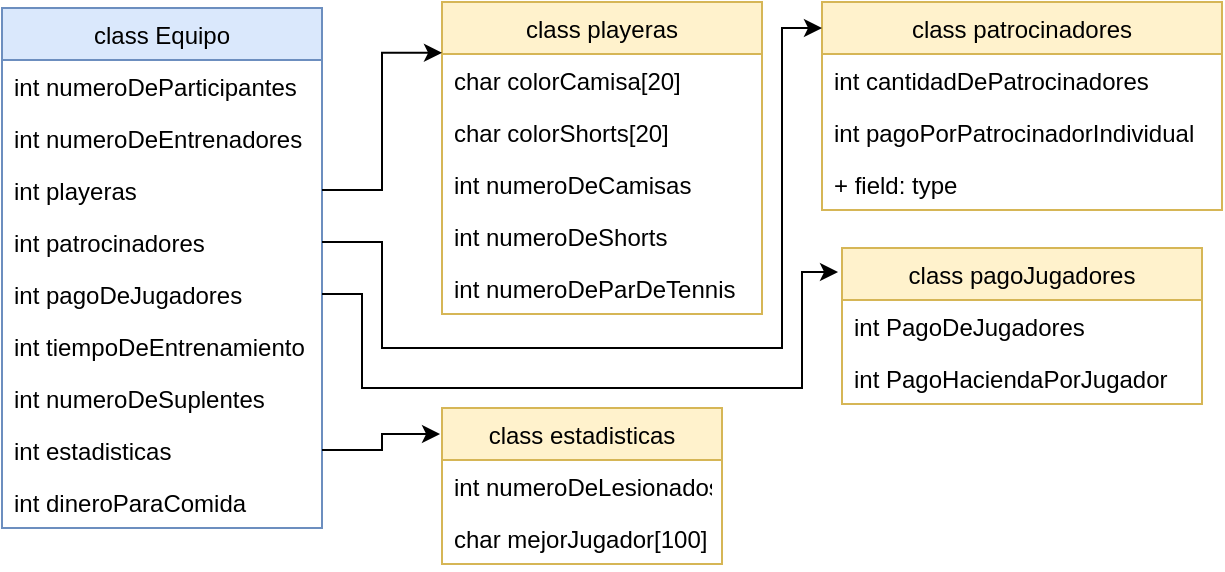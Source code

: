 <mxfile version="20.8.23" type="github">
  <diagram name="Página-1" id="gicYPCMdAOHdztm5mdr9">
    <mxGraphModel dx="880" dy="476" grid="1" gridSize="10" guides="1" tooltips="1" connect="1" arrows="1" fold="1" page="1" pageScale="1" pageWidth="827" pageHeight="1169" math="0" shadow="0">
      <root>
        <mxCell id="0" />
        <mxCell id="1" parent="0" />
        <mxCell id="f4sCcM1gQ5uB72wHh5gj-1" value="class Equipo" style="swimlane;fontStyle=0;childLayout=stackLayout;horizontal=1;startSize=26;fillColor=#dae8fc;horizontalStack=0;resizeParent=1;resizeParentMax=0;resizeLast=0;collapsible=1;marginBottom=0;strokeColor=#6c8ebf;" vertex="1" parent="1">
          <mxGeometry x="70" y="30" width="160" height="260" as="geometry" />
        </mxCell>
        <mxCell id="f4sCcM1gQ5uB72wHh5gj-2" value="int numeroDeParticipantes" style="text;strokeColor=none;fillColor=none;align=left;verticalAlign=top;spacingLeft=4;spacingRight=4;overflow=hidden;rotatable=0;points=[[0,0.5],[1,0.5]];portConstraint=eastwest;" vertex="1" parent="f4sCcM1gQ5uB72wHh5gj-1">
          <mxGeometry y="26" width="160" height="26" as="geometry" />
        </mxCell>
        <mxCell id="f4sCcM1gQ5uB72wHh5gj-3" value="int numeroDeEntrenadores" style="text;strokeColor=none;fillColor=none;align=left;verticalAlign=top;spacingLeft=4;spacingRight=4;overflow=hidden;rotatable=0;points=[[0,0.5],[1,0.5]];portConstraint=eastwest;" vertex="1" parent="f4sCcM1gQ5uB72wHh5gj-1">
          <mxGeometry y="52" width="160" height="26" as="geometry" />
        </mxCell>
        <mxCell id="f4sCcM1gQ5uB72wHh5gj-10" value="int playeras" style="text;strokeColor=none;fillColor=none;align=left;verticalAlign=top;spacingLeft=4;spacingRight=4;overflow=hidden;rotatable=0;points=[[0,0.5],[1,0.5]];portConstraint=eastwest;" vertex="1" parent="f4sCcM1gQ5uB72wHh5gj-1">
          <mxGeometry y="78" width="160" height="26" as="geometry" />
        </mxCell>
        <mxCell id="f4sCcM1gQ5uB72wHh5gj-15" value="int patrocinadores" style="text;strokeColor=none;fillColor=none;align=left;verticalAlign=top;spacingLeft=4;spacingRight=4;overflow=hidden;rotatable=0;points=[[0,0.5],[1,0.5]];portConstraint=eastwest;" vertex="1" parent="f4sCcM1gQ5uB72wHh5gj-1">
          <mxGeometry y="104" width="160" height="26" as="geometry" />
        </mxCell>
        <mxCell id="f4sCcM1gQ5uB72wHh5gj-31" value="int pagoDeJugadores" style="text;strokeColor=none;fillColor=none;align=left;verticalAlign=top;spacingLeft=4;spacingRight=4;overflow=hidden;rotatable=0;points=[[0,0.5],[1,0.5]];portConstraint=eastwest;" vertex="1" parent="f4sCcM1gQ5uB72wHh5gj-1">
          <mxGeometry y="130" width="160" height="26" as="geometry" />
        </mxCell>
        <mxCell id="f4sCcM1gQ5uB72wHh5gj-33" value="int tiempoDeEntrenamiento" style="text;strokeColor=none;fillColor=none;align=left;verticalAlign=top;spacingLeft=4;spacingRight=4;overflow=hidden;rotatable=0;points=[[0,0.5],[1,0.5]];portConstraint=eastwest;" vertex="1" parent="f4sCcM1gQ5uB72wHh5gj-1">
          <mxGeometry y="156" width="160" height="26" as="geometry" />
        </mxCell>
        <mxCell id="f4sCcM1gQ5uB72wHh5gj-34" value="int numeroDeSuplentes" style="text;strokeColor=none;fillColor=none;align=left;verticalAlign=top;spacingLeft=4;spacingRight=4;overflow=hidden;rotatable=0;points=[[0,0.5],[1,0.5]];portConstraint=eastwest;" vertex="1" parent="f4sCcM1gQ5uB72wHh5gj-1">
          <mxGeometry y="182" width="160" height="26" as="geometry" />
        </mxCell>
        <mxCell id="f4sCcM1gQ5uB72wHh5gj-35" value="int estadisticas" style="text;strokeColor=none;fillColor=none;align=left;verticalAlign=top;spacingLeft=4;spacingRight=4;overflow=hidden;rotatable=0;points=[[0,0.5],[1,0.5]];portConstraint=eastwest;" vertex="1" parent="f4sCcM1gQ5uB72wHh5gj-1">
          <mxGeometry y="208" width="160" height="26" as="geometry" />
        </mxCell>
        <mxCell id="f4sCcM1gQ5uB72wHh5gj-32" value="int dineroParaComida" style="text;strokeColor=none;fillColor=none;align=left;verticalAlign=top;spacingLeft=4;spacingRight=4;overflow=hidden;rotatable=0;points=[[0,0.5],[1,0.5]];portConstraint=eastwest;" vertex="1" parent="f4sCcM1gQ5uB72wHh5gj-1">
          <mxGeometry y="234" width="160" height="26" as="geometry" />
        </mxCell>
        <mxCell id="f4sCcM1gQ5uB72wHh5gj-5" value="class playeras" style="swimlane;fontStyle=0;childLayout=stackLayout;horizontal=1;startSize=26;fillColor=#fff2cc;horizontalStack=0;resizeParent=1;resizeParentMax=0;resizeLast=0;collapsible=1;marginBottom=0;strokeColor=#d6b656;" vertex="1" parent="1">
          <mxGeometry x="290" y="27" width="160" height="156" as="geometry" />
        </mxCell>
        <mxCell id="f4sCcM1gQ5uB72wHh5gj-6" value="char colorCamisa[20]" style="text;strokeColor=none;fillColor=none;align=left;verticalAlign=top;spacingLeft=4;spacingRight=4;overflow=hidden;rotatable=0;points=[[0,0.5],[1,0.5]];portConstraint=eastwest;" vertex="1" parent="f4sCcM1gQ5uB72wHh5gj-5">
          <mxGeometry y="26" width="160" height="26" as="geometry" />
        </mxCell>
        <mxCell id="f4sCcM1gQ5uB72wHh5gj-7" value="char colorShorts[20]" style="text;strokeColor=none;fillColor=none;align=left;verticalAlign=top;spacingLeft=4;spacingRight=4;overflow=hidden;rotatable=0;points=[[0,0.5],[1,0.5]];portConstraint=eastwest;" vertex="1" parent="f4sCcM1gQ5uB72wHh5gj-5">
          <mxGeometry y="52" width="160" height="26" as="geometry" />
        </mxCell>
        <mxCell id="f4sCcM1gQ5uB72wHh5gj-8" value="int numeroDeCamisas" style="text;strokeColor=none;fillColor=none;align=left;verticalAlign=top;spacingLeft=4;spacingRight=4;overflow=hidden;rotatable=0;points=[[0,0.5],[1,0.5]];portConstraint=eastwest;" vertex="1" parent="f4sCcM1gQ5uB72wHh5gj-5">
          <mxGeometry y="78" width="160" height="26" as="geometry" />
        </mxCell>
        <mxCell id="f4sCcM1gQ5uB72wHh5gj-22" value="int numeroDeShorts" style="text;strokeColor=none;fillColor=none;align=left;verticalAlign=top;spacingLeft=4;spacingRight=4;overflow=hidden;rotatable=0;points=[[0,0.5],[1,0.5]];portConstraint=eastwest;" vertex="1" parent="f4sCcM1gQ5uB72wHh5gj-5">
          <mxGeometry y="104" width="160" height="26" as="geometry" />
        </mxCell>
        <mxCell id="f4sCcM1gQ5uB72wHh5gj-23" value="int numeroDeParDeTennis" style="text;strokeColor=none;fillColor=none;align=left;verticalAlign=top;spacingLeft=4;spacingRight=4;overflow=hidden;rotatable=0;points=[[0,0.5],[1,0.5]];portConstraint=eastwest;" vertex="1" parent="f4sCcM1gQ5uB72wHh5gj-5">
          <mxGeometry y="130" width="160" height="26" as="geometry" />
        </mxCell>
        <mxCell id="f4sCcM1gQ5uB72wHh5gj-11" value="class patrocinadores" style="swimlane;fontStyle=0;childLayout=stackLayout;horizontal=1;startSize=26;fillColor=#fff2cc;horizontalStack=0;resizeParent=1;resizeParentMax=0;resizeLast=0;collapsible=1;marginBottom=0;strokeColor=#d6b656;" vertex="1" parent="1">
          <mxGeometry x="480" y="27" width="200" height="104" as="geometry" />
        </mxCell>
        <mxCell id="f4sCcM1gQ5uB72wHh5gj-12" value="int cantidadDePatrocinadores" style="text;strokeColor=none;fillColor=none;align=left;verticalAlign=top;spacingLeft=4;spacingRight=4;overflow=hidden;rotatable=0;points=[[0,0.5],[1,0.5]];portConstraint=eastwest;" vertex="1" parent="f4sCcM1gQ5uB72wHh5gj-11">
          <mxGeometry y="26" width="200" height="26" as="geometry" />
        </mxCell>
        <mxCell id="f4sCcM1gQ5uB72wHh5gj-13" value="int pagoPorPatrocinadorIndividual" style="text;strokeColor=none;fillColor=none;align=left;verticalAlign=top;spacingLeft=4;spacingRight=4;overflow=hidden;rotatable=0;points=[[0,0.5],[1,0.5]];portConstraint=eastwest;" vertex="1" parent="f4sCcM1gQ5uB72wHh5gj-11">
          <mxGeometry y="52" width="200" height="26" as="geometry" />
        </mxCell>
        <mxCell id="f4sCcM1gQ5uB72wHh5gj-14" value="+ field: type" style="text;strokeColor=none;fillColor=none;align=left;verticalAlign=top;spacingLeft=4;spacingRight=4;overflow=hidden;rotatable=0;points=[[0,0.5],[1,0.5]];portConstraint=eastwest;" vertex="1" parent="f4sCcM1gQ5uB72wHh5gj-11">
          <mxGeometry y="78" width="200" height="26" as="geometry" />
        </mxCell>
        <mxCell id="f4sCcM1gQ5uB72wHh5gj-16" value="class pagoJugadores" style="swimlane;fontStyle=0;childLayout=stackLayout;horizontal=1;startSize=26;fillColor=#fff2cc;horizontalStack=0;resizeParent=1;resizeParentMax=0;resizeLast=0;collapsible=1;marginBottom=0;strokeColor=#d6b656;" vertex="1" parent="1">
          <mxGeometry x="490" y="150" width="180" height="78" as="geometry" />
        </mxCell>
        <mxCell id="f4sCcM1gQ5uB72wHh5gj-17" value="int PagoDeJugadores" style="text;strokeColor=none;fillColor=none;align=left;verticalAlign=top;spacingLeft=4;spacingRight=4;overflow=hidden;rotatable=0;points=[[0,0.5],[1,0.5]];portConstraint=eastwest;" vertex="1" parent="f4sCcM1gQ5uB72wHh5gj-16">
          <mxGeometry y="26" width="180" height="26" as="geometry" />
        </mxCell>
        <mxCell id="f4sCcM1gQ5uB72wHh5gj-18" value="int PagoHaciendaPorJugador" style="text;strokeColor=none;fillColor=none;align=left;verticalAlign=top;spacingLeft=4;spacingRight=4;overflow=hidden;rotatable=0;points=[[0,0.5],[1,0.5]];portConstraint=eastwest;" vertex="1" parent="f4sCcM1gQ5uB72wHh5gj-16">
          <mxGeometry y="52" width="180" height="26" as="geometry" />
        </mxCell>
        <mxCell id="f4sCcM1gQ5uB72wHh5gj-20" style="edgeStyle=orthogonalEdgeStyle;rounded=0;orthogonalLoop=1;jettySize=auto;html=1;entryX=0;entryY=0.163;entryDx=0;entryDy=0;entryPerimeter=0;" edge="1" parent="1" source="f4sCcM1gQ5uB72wHh5gj-10" target="f4sCcM1gQ5uB72wHh5gj-5">
          <mxGeometry relative="1" as="geometry" />
        </mxCell>
        <mxCell id="f4sCcM1gQ5uB72wHh5gj-24" style="edgeStyle=orthogonalEdgeStyle;rounded=0;orthogonalLoop=1;jettySize=auto;html=1;entryX=0;entryY=0.125;entryDx=0;entryDy=0;entryPerimeter=0;" edge="1" parent="1" source="f4sCcM1gQ5uB72wHh5gj-15" target="f4sCcM1gQ5uB72wHh5gj-11">
          <mxGeometry relative="1" as="geometry">
            <Array as="points">
              <mxPoint x="260" y="147" />
              <mxPoint x="260" y="200" />
              <mxPoint x="460" y="200" />
              <mxPoint x="460" y="40" />
            </Array>
          </mxGeometry>
        </mxCell>
        <mxCell id="f4sCcM1gQ5uB72wHh5gj-26" style="edgeStyle=orthogonalEdgeStyle;rounded=0;orthogonalLoop=1;jettySize=auto;html=1;entryX=-0.011;entryY=0.154;entryDx=0;entryDy=0;entryPerimeter=0;exitX=1;exitY=0.5;exitDx=0;exitDy=0;" edge="1" parent="1" source="f4sCcM1gQ5uB72wHh5gj-31" target="f4sCcM1gQ5uB72wHh5gj-16">
          <mxGeometry relative="1" as="geometry">
            <Array as="points">
              <mxPoint x="250" y="173" />
              <mxPoint x="250" y="220" />
              <mxPoint x="470" y="220" />
              <mxPoint x="470" y="162" />
            </Array>
          </mxGeometry>
        </mxCell>
        <mxCell id="f4sCcM1gQ5uB72wHh5gj-27" value="class estadisticas" style="swimlane;fontStyle=0;childLayout=stackLayout;horizontal=1;startSize=26;fillColor=#fff2cc;horizontalStack=0;resizeParent=1;resizeParentMax=0;resizeLast=0;collapsible=1;marginBottom=0;strokeColor=#d6b656;" vertex="1" parent="1">
          <mxGeometry x="290" y="230" width="140" height="78" as="geometry" />
        </mxCell>
        <mxCell id="f4sCcM1gQ5uB72wHh5gj-28" value="int numeroDeLesionados" style="text;strokeColor=none;fillColor=none;align=left;verticalAlign=top;spacingLeft=4;spacingRight=4;overflow=hidden;rotatable=0;points=[[0,0.5],[1,0.5]];portConstraint=eastwest;" vertex="1" parent="f4sCcM1gQ5uB72wHh5gj-27">
          <mxGeometry y="26" width="140" height="26" as="geometry" />
        </mxCell>
        <mxCell id="f4sCcM1gQ5uB72wHh5gj-29" value="char mejorJugador[100]" style="text;strokeColor=none;fillColor=none;align=left;verticalAlign=top;spacingLeft=4;spacingRight=4;overflow=hidden;rotatable=0;points=[[0,0.5],[1,0.5]];portConstraint=eastwest;" vertex="1" parent="f4sCcM1gQ5uB72wHh5gj-27">
          <mxGeometry y="52" width="140" height="26" as="geometry" />
        </mxCell>
        <mxCell id="f4sCcM1gQ5uB72wHh5gj-36" style="edgeStyle=orthogonalEdgeStyle;rounded=0;orthogonalLoop=1;jettySize=auto;html=1;entryX=-0.007;entryY=0.167;entryDx=0;entryDy=0;entryPerimeter=0;" edge="1" parent="1" source="f4sCcM1gQ5uB72wHh5gj-35" target="f4sCcM1gQ5uB72wHh5gj-27">
          <mxGeometry relative="1" as="geometry" />
        </mxCell>
      </root>
    </mxGraphModel>
  </diagram>
</mxfile>

